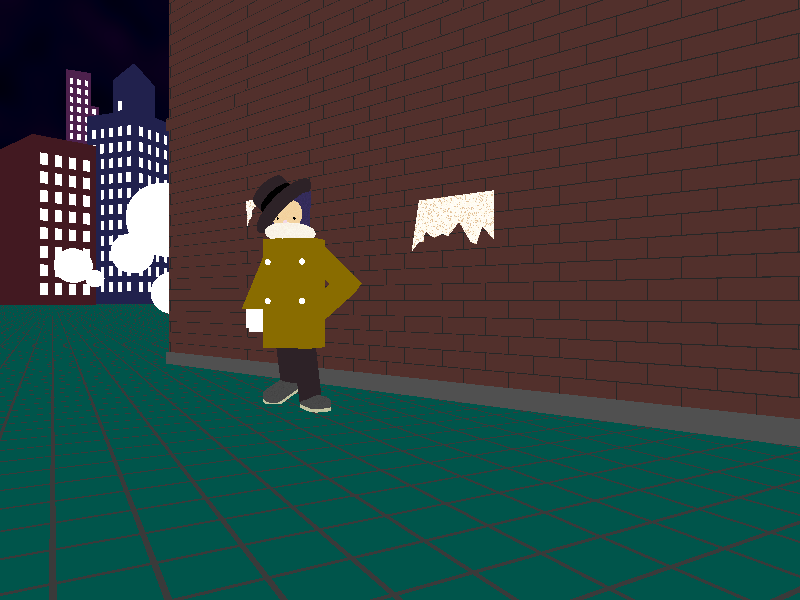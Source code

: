 //*****************************************
//Trabalho para aula de computação gráfica
//Tema: Billy Bat
//Alunos: Vitor Fabre Eltermann
//        Vinicius Anastácio
//        Rodrigo da Silva Ghiorzi
//        Ricardo Taruhn Duarte
//*****************************************
#include "colors.inc"
#include "textures.inc"
#include "shapes.inc"
#include "glass.inc"
#include "stones.inc"    
#include "skies.inc"     
#include "colors.inc"
#include "textures.inc"
#include "glass.inc"
#include "metals.inc"
#include "golds.inc"
#include "stones.inc"
#include "woods.inc"
#include "shapes.inc"
#include "shapes2.inc"
#include "functions.inc"
#include "math.inc"
#include "transforms.inc" 

#declare paper = texture {
  pigment { granite
    color_map {
     [0 color rgb <1,0.98,0.95>]
     [0.2 color rgb <1,0.98,0.95>]
     [0.21 color rgb <1,0.96,0.83>]
     [0.3 color rgb <1,0.96,0.83>]
     [0.4 0.5 color rgb <1,0.98,0.95> color rgb <1,0.98,0.95>]
     [0.51 0.6 color rgb <.77,0.54,0.33> color rgb <.77,0.54,0.33>]
     [0.61 0.9 color rgb <1,0.96,0.83> color rgb <1,0.96,0.83>]
     [0.91 color rgb <.77,0.54,0.33>]
     [1 color rgb <.77,0.54,0.33>]
    }
  scale 0.5
  }
}
texture { pigment { color rgbt <1,0.96,0.83,0.1>}
  normal { leopard 1 turbulence 1.7 scale 0.01 }
}

//luz geral
light_source { <-300, 300, -300> color rgb <0.3, 0.3, 0.3> shadowless}

// chão
#declare RasterScale = 1.0;
#declare RasterHalfLine  = 0.035;  
#declare RasterHalfLineZ = 0.035; 
//-------------------------------------------------------------------------
#macro Raster(RScale, HLine) 
       pigment{ gradient x scale RScale
                color_map{[0.000   color rgbt<0.07,0.07,0.07,0>*0.6]
                          [0+HLine color rgbt<0.07,0.07,0.07,0>*0.6]
                          [0+HLine color rgbt<0.07,0.07,0.07,1>]
                          [1-HLine color rgbt<0.07,0.07,0.07,1>]
                          [1-HLine color rgbt<0.07,0.07,0.07,0>*0.6]
                          [1.000   color rgbt<0.07,0.07,0.07,0>*0.6]} }
 #end// of Raster(RScale, HLine)-macro    
//-------------------------------------------------------------------------
    

plane { <0,1,0>, 0    // plane with layered textures
        texture {
                  pigment{color rgb <0,0.09,0.07>}
                  finish {ambient 0.45 diffuse 0.85
                    specular 0.1
                    roughness 0.5
                    reflection 0.01}}
                  normal {wrinkles 0.2
                    scale 0.1}
        texture { Raster(RasterScale,RasterHalfLine ) rotate<0,0,0> }
        texture { Raster(RasterScale,RasterHalfLineZ) rotate<0,90,0>}
        rotate<0,0,0>
        
        rotate y*60
}



//camera
camera{
    location <0, 3, -20>
    look_at <0, 3, 0>
}    


//holofote
union{
    difference{
        cylinder {
           <0, 3, 0>,     // Center of one end
           <0, 3, 10>,     // Center of other end
           2.51            // Radius
        }
        cylinder {
            <0, 3, 1>,     // Center of one end
            <0, 3, 11>,     // Center of other end
            2.5            // Radius
        }
        texture {
            Metal
            finish {
                phong 5 phong_size 300
                reflection 1
            }
        }
    }
    
    cylinder {
        <0, 3, 10>,     // Center of one end
        <0, 3, 11>,     // Center of other end
        2.51           // Radius
        interior {
            caustics 2.0
            ior 3.5
        }
        texture {
            T_Glass4
            pigment {color White filter 0.85}
            finish {
                phong 2 phong_size 100
                reflection 0.30
            }
        }
    }
    
    sphere{
        <0, 3, 2>,2
        interior {
             caustics 2.0
             ior 3.5
        }
        texture {
            T_Glass4
            pigment {color White filter 0.85}
            finish {
                phong 2 phong_size 100
                reflection 0.30
            }
        } 
    }
    
    //luz
    light_source { <0, 3, 2> color rgb <4.4, 4.4, 2.2>
        fade_distance 5
        fade_power 0.5
    }
    rotate y*20 
    rotate x*17
    translate x*-17
    translate y*7
    translate z*-40
    
}       
  
//céu
sky_sphere {
    pigment {
        bozo
        color_map {
            [0.0 rgb <0.005, 0.0, 0.015>]
            [0.4 rgb <0.002, 0.0, 0.01>]
            [0.6 rgb <0.0, 0.0, 0.01>]
            [1.0 rgb 0.0]
        }
        scale 0.05
    }
}

//prédio da frente
union{
    box {
        <-0.9, 0, 99.9>, 
        <99.9, 100,-0.3>  
        
        texture {
            pigment { brick color rgb<0.02, 0.02, 0.02>, rgb<0.085, 0.03, 0.025>
                brick_size <3, 1, 2> mortar 0.05
            }
            finish {
                diffuse 1
            }
            normal {
                wrinkles 0.5
                scale 0.3
            }
            scale 0.5
        }
    }       
    
    box {
       <-1, 11, 100>,  
       <100,11.55,-0.4>  
       
       texture {
            pigment { brick color rgb<0.02, 0.02, 0.02>, rgb<0.085, 0.03, 0.025>
                brick_size <3, 1, 2> mortar 0.05
            }
            finish {
                diffuse 1
            }
            normal {
                wrinkles 0.5
                scale 0.3
            }
            scale 0.5
        }
        
    }
    
    //rodapé                       
    box {
       <-1, 0, 100>,  
       <100,0.55,-0.4>  
       
       texture {pigment{color rgb<0.08, 0.08, 0.08> }
             normal {
                wrinkles 0.8
                scale 0.3
             }          
       }
        
    }
    
    rotate y*40
    translate x*-10
    translate z*8
}
//***************
//prédios do fundo 
//*************** 
//prédio vermelho do fundo da esquerda
union{

    difference{
        box {
            <40, 0, 100>,  
            <76, 100, -0.35>  
        }
        //*************** 
        //buracos janelas
        #for (CntrX, 0, 3, 1)
            #for (CntrY, 0, 7, 1)
                box {
                    <44+(CntrX * 8), 83-(CntrY * 11), 5>,
                    <48+(CntrX * 8), 90-(CntrY * 11), -1>
                }
            #end
        #end
        
        //***************
        texture {
            pigment { color rgb<0.055, 0.01, 0.015>}
            finish {
                diffuse 1
            }
            normal {
                wrinkles 0.5
                scale 0.3
            }
            scale 0.5
        }
    }
    
    //***************
    #for (CntrX, 0, 3, 1)
        #for (CntrY, 0, 7, 1)
            //vidros janelas
            #if (!((CntrX = 2 & CntrY = 1) | (CntrX = 1 & CntrY = 2) | (CntrX = 3 & CntrY = 2) | (CntrX = 1 & CntrY = 5)
                    | (CntrX = 2 & CntrY = 5) | (CntrX = 3 & CntrY = 5) | (CntrX = 1 & CntrY = 6) | (CntrX = 2 & CntrY = 6)
                    | (CntrX = 3 & CntrY = 6) | (CntrX = 0 & CntrY = 7) | (CntrX = 2 & CntrY = 7)))
                light_source { <46+(CntrX * 8), 87.5-(CntrY * 11), 0> color rgb <10, 10, -1>
                    fade_distance 10
                    fade_power 50
                    jitter
                    looks_like{
                        box{
                            <-2, -4.5, 0>,
                            <2, 4.5, -0.35>
                            interior {
                                caustics 6.0
                                ior 3
                            }
                            texture {
                                T_Glass4
                                pigment {color rgb <1, 1, 1> filter 0.9}
                                finish {
                                    phong 1 phong_size 3
                                    reflection 0.01
                                }
                            }
                        }
                    }
                }
            #else
                box{
                    <44+(CntrX * 8), 83-(CntrY * 11), 0>,
                    <48+(CntrX * 8), 90-(CntrY * 11), -0.35>
                    interior {
                        caustics 6.0
                        ior 3
                    }
                    texture {
                        T_Glass4
                        pigment {color rgb <1, 1, 1> filter 0.95}
                        finish {
                            phong 1 phong_size 3
                            reflection 0.01
                        }
                    }
                } 
            #end    
        #end
    #end
    //***************
    //sombra no topo
    light_source{
        <60, 120, -50> color rgb <-0.2, -0.05, -0.05>
        fade_distance 63
        fade_power 40
    }
    //***************
    rotate y*-50
    translate z*300
    translate x*-240
}

//***************
//prédio roxo do fundo
union{
    difference{
        box {
            <0, 0, -0.35>,  
            <36, 280, 50>   
        }
        box {
            <27, 240, -1>
            <37, 281, 51>
        }
        //*************** 
        //buracos janelas
        #for (CntrX, 0, 3, 1)
            #for (CntrY, 0, 6, 1)
                box {
                    <4+(CntrX * 8), 263-(CntrY * 11), 5>,
                    <8+(CntrX * 8), 270-(CntrY * 11), -1>
                }
            #end
        #end
        
        //***************
        texture {
            pigment { color rgb<0.075, 0.015, 0.075>}
            finish {
                diffuse 1
            }
            normal {
                wrinkles 0.5
                scale 0.3
            }
            scale 0.5
        }
    }
    
    //***************
    #for (CntrX, 0, 3, 1)
        #for (CntrY, 0, 6, 1)
            //vidros janelas
            #if (!((CntrX = 3 & CntrY = 0) | (CntrX = 0 & CntrY = 1) | (CntrX = 3 & CntrY = 1) | (CntrX = 1 & CntrY = 2)
                    | (CntrX = 3 & CntrY = 2) | (CntrX = 1 & CntrY = 3) | (CntrX = 2 & CntrY = 4) | (CntrX = 3 & CntrY = 4)
                    | (CntrX = 2 & CntrY = 5) | (CntrX = 3 & CntrY = 5) | (CntrX = 0 & CntrY = 6) | (CntrX = 2 & CntrY = 6)
                    | (CntrX = 3 & CntrY = 6)))
                light_source { <6+(CntrX * 8), 267.5-(CntrY * 11), 0> color rgb <10, 10, -1>
                    fade_distance 10
                    fade_power 50
                    jitter
                    looks_like{
                        box{
                            <-2, -4.5, 0>,
                            <2, 4.5, -0.35>
                            interior {
                                caustics 6.0
                                ior 3
                            }
                            texture {
                                T_Glass4
                                pigment {color rgb <1, 1, 1> filter 0.9}
                                finish {
                                    phong 1 phong_size 3
                                    reflection 0.01
                                }
                            }
                        }
                    }
                }
            #else
                #if (!((CntrX = 3 & CntrY = 0) | (CntrX = 3 & CntrY = 1) | (CntrX = 3 & CntrY = 2)))
                    box{
                        <4+(CntrX * 8), 263-(CntrY * 11), 0>,
                        <8+(CntrX * 8), 270-(CntrY * 11), -0.35>
                        interior {
                            caustics 6.0
                            ior 3
                        }
                        texture {
                            T_Glass4
                            pigment {color rgb <1, 1, 1> filter 0.95}
                            finish {
                                phong 1 phong_size 3
                                reflection 0.01
                            }
                        }
                    }
                #end 
            #end    
        #end
    #end
    //***************
    //sombra no topo
    light_source{
        <15, 300, -50> color rgb <-0.3, -0.08, -0.18>
        fade_distance 63
        fade_power 40
    }
    //***************
    rotate y*-29
    translate z*700
    translate x*-400
}

//***************
//prédio azul do fundo da direita
union{
    //***************
    difference{
        union{
            //parte inferior
            box {
                <0, 0, 0>,  
                <44, 136, 44>   
            }
            //parte superior
            box {
                <32, 136, 32>
                <12, 165, 12>
            }
            //pirâmide do topo
            object {
                union {
                    object{polygon { 5, <12,165,12>, <32,165,12>, <32,165,32>, <12,165,32>, <12,165,12> }}
                    object{polygon { 4, <12,165,12>, <32,165,12>, <22,180,22>, <12,165,12> }} 
                    object{polygon { 4, <32,165,12>, <32,165,32>, <22,180,22>, <32,165,12> }} 
                    object{polygon { 4, <32,165,32>, <12,165,32>, <22,180,22>, <32,165,32> }} 
                    object{polygon { 4, <12,165,32>, <12,165,12>, <22,180,22>, <12,165,32> }}
                }
            }
        }
        //*************** 
        //buracos janelas parte inferior
        #for (CntrX, 0, 4, 1)
            #for (CntrY, 0, 10, 1)
                box {
                    <5, 119-(CntrY * 11), 4+(CntrX * 8)>,
                    <-1, 126-(CntrY * 11), 8+(CntrX * 8)>
                }
                box {
                    <4+(CntrX * 8), 119-(CntrY * 11), 5>,
                    <8+(CntrX * 8), 126-(CntrY * 11), -1>
                }
            #end
        #end
        //buracos janelas parte superior
        #for (CntrX, 0, 1, 1)
            #for (CntrY, 0, 1, 1)
                box {
                    <17, 153-(CntrY * 11), 16+(CntrX * 8)>,
                    <11, 160-(CntrY * 11), 20+(CntrX * 8)>
                }
                box {
                    <16+(CntrX * 8), 153-(CntrY * 11), 17>,
                    <20+(CntrX * 8), 160-(CntrY * 11), 11>
                }
            #end
        #end
    
        //***************
        texture {
            pigment { color rgb<0.015, 0.015, 0.075>}
            finish {
                diffuse 1
            }
            normal {
                wrinkles 0.5
                scale 0.3
            }
            scale 0.5
        }
    }
    //*************** 
    //vidros das janelas
    //parte inferior
    #for (CntrX, 0, 4, 1)
        #for (CntrY, 0, 10, 1)
            //parede esquerda
            #if (!((CntrY = 1 & CntrX = 3) | (CntrY = 3 & CntrX = 0) | (CntrY = 3 & CntrX = 2) | (CntrY = 4 & CntrX = 2)))
                light_source { <0.35, 122.5-(CntrY * 11), 6+(CntrX * 8)> color rgb <10, 10, -1>
                    fade_distance 10
                    fade_power 50
                    jitter
                    looks_like{
                        box{
                            <0.5, -4.5, -2>,
                            <0.35, 4.5, 2>
                            interior {
                                caustics 6.0
                                ior 3
                            }
                            texture {
                                T_Glass4
                                pigment {color rgb <1, 1, 1> filter 0.9}
                                finish {
                                    phong 1 phong_size 3
                                    reflection 0.01
                                }
                            }
                        }
                    }
                }
            #else
                box{
                    <0.5, 119-(CntrY * 11), 4+(CntrX * 8)>,
                    <0.35, 126-(CntrY * 11), 8+(CntrX * 8)>
                    interior {
                        caustics 6.0
                        ior 3
                    }
                    texture {
                        T_Glass4
                        pigment {color rgb <1, 1, 1> filter 0.95}
                        finish {
                            phong 1 phong_size 3
                            reflection 0.01
                        }
                    }
                }
            #end
            //parede direita
            #if (!((CntrY = 1 & CntrX = 1) | (CntrY = 2 & CntrX = 2)))
                light_source { <6+(CntrX * 8), 122.5-(CntrY * 11), 0.35> color rgb <10, 10, -1>
                    fade_distance 10
                    fade_power 50
                    jitter
                    looks_like{
                        box{
                            <-2, -4.5, 0.5>,
                            <2, 4.5, 0.35>
                            interior {
                                caustics 6.0
                                ior 3
                            }
                            texture {
                                T_Glass4
                                pigment {color rgb <1, 1, 1> filter 0.9}
                                finish {
                                    phong 1 phong_size 3
                                    reflection 0.01
                                }
                            }
                        }
                    }
                }
            #else
                box{
                    <4+(CntrX * 8), 119-(CntrY * 11), 0.5>,
                    <8+(CntrX * 8), 126-(CntrY * 11), 0.35>
                    interior {
                        caustics 6.0
                        ior 3
                    }
                    texture {
                        T_Glass4
                        pigment {color rgb <1, 1, 1> filter 0.95}
                        finish {
                            phong 1 phong_size 3
                            reflection 0.01
                        }
                    }
                }    
            #end    
        #end
    #end
    //parte superior
    #for (CntrX, 0, 1, 1)
        #for (CntrY, 0, 1, 1)
            //parede esquerda
            #if (!(CntrX = 1 & CntrY = 1))
                light_source { <12.35, 156.5-(CntrY * 11), 18+(CntrX * 8)> color rgb <10, 10, -1>
                    fade_distance 10
                    fade_power 50
                    jitter
                    looks_like{
                        box{
                            <12.5, -4.5, -2>,
                            <12.35, 4.5, 2>
                            interior {
                                caustics 6.0
                                ior 3
                            }
                            texture {
                                T_Glass4
                                pigment {color rgb <1, 1, 1> filter 0.9}
                                finish {
                                    phong 1 phong_size 3
                                    reflection 0.01
                                }
                            }
                        }
                    }
                }
            #else
                box{
                    <12.5, 153-(CntrY * 11), 16+(CntrX * 8)>,
                    <12.35, 160-(CntrY * 11), 20+(CntrX * 8)>
                    interior {
                        caustics 6.0
                        ior 3
                    }
                    texture {
                        T_Glass4
                        pigment {color rgb <1, 1, 1> filter 0.95}
                        finish {
                            phong 1 phong_size 3
                            reflection 0.01
                        }
                    }
                }
            #end
            //parede direita
            #if (true)
                light_source { <18+(CntrX * 8), 156.5-(CntrY * 11), 12.35> color rgb <10, 10, -1>
                    fade_distance 10
                    fade_power 50
                    jitter
                    looks_like{
                        box{
                            <-2, -4.5, 12.5>,
                            <2, 4.5, 12.35>
                            interior {
                                caustics 6.0
                                ior 3
                            }
                            texture {
                                T_Glass4
                                pigment {color rgb <1, 1, 1> filter 0.9}
                                finish {
                                    phong 1 phong_size 3
                                    reflection 0.01
                                }
                            }
                        }
                    }
                }
            #else
                box{
                    <16+(CntrX * 8), 152-(CntrY * 11), 12.5>,
                    <20+(CntrX * 8), 160-(CntrY * 11), 12.35>
                    interior {
                        caustics 6.0
                        ior 3
                    }
                    texture {
                        T_Glass4
                        pigment {color rgb <1, 1, 1> filter 0.95}
                        finish {
                            phong 1 phong_size 3
                            reflection 0.01
                        }
                    }
                }    
            #end    
        #end
    #end
    //***************
    //sombra no topo
    light_source{
        <-25, 190, -5> color rgb <-0.3, -0.18, -0.28>
        fade_distance 63
        fade_power 40
    }
    //***************
    rotate y*-70
    translate z*400
    translate x*-185
}

//***************
//bolas de luz
light_source
{ <-35, 15, 70> color rgb 2*<1, 1, 0.5>
    fade_distance 10
    fade_power 40
    looks_like
    {   
        sphere
        { <0,0,0>,5.5
            pigment { rgb <1, 1, 1> filter 0.5}
            hollow
            interior { 
                media {
                    scattering { 1, 0.07 extinction 0.01 }
                    samples 30,100
                }
            }
        }
        
    }
}

light_source
{ <-32, 4, 65> color rgb 2*<1, 1, 0.5>
    fade_distance 10
    fade_power 40
    looks_like
    {   
        sphere
        { <0,0,0>,3
            pigment { rgb <1, 1, 1> filter 0.5}
            hollow
            interior { 
                media {
                    scattering { 1, 0.07 extinction 0.01 }
                    samples 30,100
                }
            }
        }
        
    }
}

light_source
{ <-40, 10, 70> color rgb 2*<1, 1, 0.5>
    fade_distance 10
    fade_power 40
    looks_like
    {   
        sphere
        { <0,0,0>,3
            pigment { rgb <1, 1, 1> filter 0.5}
            hollow
            interior { 
                media {
                    scattering { 1, 0.07 extinction 0.01 }
                    samples 30,100
                }
            }
        }
        
    }
}

light_source
{ <-35.5, 5.5, 50> color rgb 2*<1, 1, 0.5>
    fade_distance 10
    fade_power 40
    looks_like
    {   
        sphere
        { <0,0,0>,1
            pigment { rgb <1, 1, 1> filter 0.5}
            hollow
            interior { 
                media {
                    scattering { 1, 0.07 extinction 0.01 }
                    samples 30,100
                }
            }
        }
        
    }
}


light_source
{ <-38, 7, 50> color rgb 2*<1, 1, 0.5>
    fade_distance 10
    fade_power 40
    looks_like
    {   
        sphere
        { <0,0,0>,2
            pigment { rgb <1, 1, 1> filter 0.5}
            hollow
            interior { 
                media {
                    scattering { 1, 0.07 extinction 0.01 }
                    samples 30,100
                }
            }
        }
        
    }
}  
       
 //papel esquerdo
 object {
     union {
           object{polygon 
           { 18, <-0.6,  0,-8>  , <-0.6,0.5,-8> , <-0.65,0.55,-8>  ,   <-0.7,  1, -8>,    
                <-0.2,  1.05,-8> , <0,  1,-8>    ,   <0.4,  1,-8>   ,   <0.3,  0.9,-8>,     
                <0.25, 0.85,-8> , <0.23,0.83,-8>,   <0,0.8,-8>     ,   <-0.2,0.7,-8>,
                <-0.25,0.65,-8> , <-0.3,0.6,-8> ,   <-0.3,0.4,-8>  ,   <-0.4,0.3,-8>,
                <-0.5,0.2,-8>   , <-0.6, 0, -8>
                }
           } 
           texture {paper}
      }       
      rotate y*35.8
      translate z*10.45
      translate y*6
      translate x*-1
    }
    //papel direito
    object {
     union {
           object{polygon 
           { 19, <0,  0,-8>      , <0.3, 1.6, -8> , <3, 1.6, -8>    , <3, 0.2, -8>,
                 <2.6, 0.6, -8>  , <2.4, 0.1, -8> , <2.2, 0.2, -8>  , <2, 0.5, -8>, 
                 <1.8, 0.8, -8>  , <1.6, 0.6, -8> , <1.4, 0.4, -8>  , <1.2, 0.5, -8>,
                 <0.9, 0.4, -8>  , <0.7, 0.5, -8> , <0.6, 0.6, -8>  , <0.5, 0.5, -8>,
                 <0.5, 0.3, -8>  , <0.3, 0.3, -8> , 
                 <0, 0, -8>
                }
           } 
           texture {paper}
      }       
      rotate y*40
      translate z*5
      translate y*4.5
      translate x*5.5
    }
union {

//cabeça
union{
    union{
        union{
            object{
                difference{
                    cylinder{<0, 1, 0>, <0, 3, 0>, 1}
                    cylinder{<0, 6, -1>, <0, 6, 1>, 1 scale<1, 0.5, 1>}
                    cylinder{<0, 1, -1>, <0, 1, 0.5>, 0.5 scale<1, 1.5, 1> rotate z*-10}
                    cylinder{<0, 1, -1>, <0, 1, 0.5>, 0.5 scale<1, 1.5, 1> rotate z*10}
                }
                texture {
                    pigment {
                        bozo
                        turbulence 0.25
                        color_map {
                            [0 rgb <0.05, 0.03, 0.14>]
                            [1 rgb <0.02, 0.02,  0.07 >]
                        }
                        scale 0.04
                    }
                    finish{ ambient 0.25 }
                }
            }
            object{
                intersection{
                    cylinder{<0, 1, 0>, <0, 3, 0>, 1}
                    union{
                        cylinder{<0, 1, -1>, <0, 1, 0.5>, 0.5 scale<1, 1.5, 1> rotate z*-10}
                        cylinder{<0, 1, -1>, <0, 1, 0.5>, 0.5 scale<1, 1.5, 1> rotate z*10}
                    }
                }
                texture {
                    pigment {
                        bozo
                        turbulence 0.25
                        color_map {
                            [0 rgb <0.9, 0.6, 0.3>]
                            [1 rgb <0.9, 0.7,  0.4>]
                        }
                        scale 0.04
                    }
                    finish{ ambient 0.25 }
                }
            }   
            object{
                union{
                    sphere{<0.4, 1.3, -0.83>, 0.1}
                    sphere{<-0.4, 1.3, -0.83>, 0.1}
                }   
            }
            object{
                sphere{<0, 1.5, 0>, 1 scale<1.3, 0.5, 1.3>}
                texture {
                    pigment {
                        bozo
                        turbulence 0.25
                        color_map {
                            [0 rgb <1, 1, 0.9>]
                            [1 rgb <0.9, 0.8,  0.7>]
                        }
                        scale 0.04
                    }
                    finish{ ambient 0.25 }
                }   
            }
            object{
                sphere{<0, 1.1, -1>, 0.1}
                pigment{color rgb<0.9, 0.7, 0.8>}
            }
            scale <0.5, 0.5, 0.5>
            rotate x*6
            rotate y*5
            translate z*-10
            translate y*4 
            translate x*-0.9
        
        }
        //chapeu
        union{
            object{
                cylinder{<0, 1, 0>, <0, 2, 0>, 1}
                texture {
                    pigment {
                        color rgb <0.026, 0.016, 0.02> 
                    }
                    finish{ ambient 0.25 }
                }       
            }
            
            object{
                cylinder{<0, 1, 0>, <0, 1.4, 0>, 1.01}
                texture {
                    pigment {
                        color rgb <0.00001, 0.00001, 0.00001> 
                    }
                    finish{ ambient 0.25 }
                }       
            }
            
            object{
                sphere{<0, 1.5, 0>, 1 scale<1.9, 0.5, 1.3>}
                texture {
                    pigment { color rgb <0.026, 0.016, 0.02> }
                    finish{ ambient 0.25 }
                }
            }
            
            scale <0.5, 0.5, 0.5>
            rotate x*6
            rotate y*5
            rotate z*45
            translate z*-10
            translate y*4.8 
            translate x*-0.8
            
        }  
        translate x*-0.45
        translate z*1.4
        translate y*0.1
    }
    //pernas
    union{
        //sapatos
        union{
            //sapato direito
            union{
                union{
                    difference{
                        union{
                            cylinder{<0, 1, 0>, <0, 1, 3>, 1 translate x*1}
                            sphere{<1, 1, 0>, 1}
                            intersection{
                                cylinder{<0, 1, 1>, <0, 1, 4>, 1 translate x*1}
                                cylinder{<0, 1, 3>, <0, 2, 3>, 1 translate x*1}
                            }
                        }
                        box{<0, 0, -2>, <2, 1, 5>}
                    }
                    cylinder{<0, 0.5, 0>, <0, 1, 0>, 1 translate x*1}
                    cylinder{<0, 0.5, 3>, <0, 1, 3>, 1 translate x*1}
                    box{<0, 0.5, 0>, <2, 1, 3>}
                    
                    pigment{
                        crackle
                     scale .04
                     poly_wave .045
                     pigment_map {
                          [0 rgb 0]
                          [1 rgb .07]
                     }
                    }
                    finish{
                        diffuse 1
                        specular .75
                        roughness .035
                        ambient 0
                        reflection { .0075 .015
                            fresnel 1
                            metallic 0
                        }
                    }
                }
                union{
                    cylinder{<0, 0, 0>, <0, 0.5, 0>, 1 translate x*1}
                    cylinder{<0, 0, 3>, <0, 0.5, 3>, 1 translate x*1}
                    box{<0, 0, 0>, <2, 0.5, 3>}
                    
                    pigment{
                        crackle
                     scale .04
                     poly_wave .045
                     pigment_map {
                          [0 rgb <1, 1, 0.9>]
                          [1 rgb <0.5, 0.5, 0.3>]
                     }
                    }
                    finish{
                        diffuse 1
                        specular .75
                        roughness .035
                        ambient 0
                    }
                }
                                      
                scale <0.4, 0.25, 0.3>
                rotate y*-30
                translate z*-7.5
                translate x*-1
                
            }     
            
            //sapato esquerdo
            union{
                union{
                    difference{
                        union{
                            cylinder{<0, 1, 0>, <0, 1, 3>, 1 translate x*1}
                            sphere{<1, 1, 0>, 1}
                            intersection{
                                cylinder{<0, 1, 1>, <0, 1, 4>, 1 translate x*1}
                                cylinder{<0, 1, 3>, <0, 2, 3>, 1 translate x*1}
                            }
                        }
                        box{<0, 0, -2>, <2, 1, 5>}
                    }
                    cylinder{<0, 0.5, 0>, <0, 1, 0>, 1 translate x*1}
                    cylinder{<0, 0.5, 3>, <0, 1, 3>, 1 translate x*1}
                    box{<0, 0.5, 0>, <2, 1, 3>}
                    
                    pigment{
                        crackle
                     scale .04
                     poly_wave .045
                     pigment_map {
                          [0 rgb 0]
                          [1 rgb .07]
                     }
                    }
                    finish{
                        diffuse 1
                        specular .75
                        roughness .035
                        ambient 0
                        reflection { .0075 .015
                            fresnel 1
                            metallic 0
                        }
                    }
                }
                union{
                    cylinder{<0, 0, 0>, <0, 0.5, 0>, 1 translate x*1}
                    cylinder{<0, 0, 3>, <0, 0.5, 3>, 1 translate x*1}
                    box{<0, 0, 0>, <2, 0.5, 3>}
                    
                    pigment{
                        crackle
                     scale .04
                     poly_wave .045
                     pigment_map {
                          [0 rgb <1, 1, 0.9>]
                          [1 rgb <0.5, 0.5, 0.3>]
                     }
                    }
                    finish{
                        diffuse 1
                        specular .75
                        roughness .035
                        ambient 0
                    }
                }
                
                scale <0.4, 0.25, 0.3>
                rotate y*30
                rotate x*-23
                translate z*-5.5
                translate x*-3
                translate y*0.15
                
            }
        }   
        //calças  
        union{
            cylinder { 
                <-3,0,-4>,<-3,2,-4>, 0.4
                rotate x*-30 
                translate y*2.7
                translate z*-1.4
                translate x*0.88
            } 
            
            cylinder { 
                <0,0,-9>,<-0.3,2,-8.5>, 0.4
                    translate x*-1.07  
                    translate z*2.2
                    translate y*0.3
            } 
            texture { 
                pigment{ 
                    color rgb <0.026, 0.016, 0.02>
                }  
            }
        }
        scale 0.7
        translate z*-4.3
    }
    //braço esquerdo
    union{
        cylinder { 
            <1.3,3,-9>,<0.3,4,-9>, 0.3
            translate x*-1  
            translate z*0.4
            translate y*-0.05
        }
        cylinder { 
        <1.2,3,-9>,<0.3,4,-9>, 0.3
            rotate z*90
            translate x*3.2  
            translate z*0.4
            translate y*2
        }  
        texture { 
            pigment { 
                color rgb <0.25, 0.15, 0>
            }  
        } 
    }
    //braço direto
    difference{
        cylinder { 
            <0.6,2.3,-9>,<1.3,4,-9>, 0.3
            translate x*-3  
            translate z*0.6
        }
        box { <-5.00, 3.00, -3.00>, < -2.80, 4.00, 3.00> 
            scale 0.5
            translate z*-8.1
            translate y*0.5
            translate x*-0.5  
        }
        texture { 
            pigment { 
                color rgb <0.25, 0.15, 0>
            }  
        }
    }
    // mão 
    union{
        union{
            box { 
                <-4.00, 3.00, -1.00>,
                < -3.80, 4.00, -0.2>   
    
                texture { 
                    pigment{ 
                        color rgb<1.00, 1.00, 1.00> 
                    }  
                    finish { phong 1 reflection{ 0.00 metallic 0.00} } 
                } 
                scale <1,1,1> rotate<0,0,0> translate<0,0,0> 
            }             
        }
        // dedo    
        box { 
            <-3.20, 4.00, -1.00>,
            < -3.80, 2.80, -0.2>   
    
            texture { 
                pigment{ 
                    color rgb<1.00, 1.00, 1.00> 
                }  
                finish { phong 1 reflection{ 0.00 metallic 0.00} } 
            } 
            scale <1,1,1> rotate<0,0,0> translate<0,0,0> 
        } 
        scale 0.5
        translate z*-8.1
        translate y*0.5
        translate x*-0.5  
    }
     
    //corpo
    union {
        intersection{
            box { <-1, 3.6, -1.00>, < 0.6, 0.8, 0> }
            cylinder {<-0.2, 0.8, -0.5>,<-0.2, 3.6, -0.5>, 0.8}   
    
            texture {  
                pigment{ 
                    color rgb <0.25, 0.15, 0> 
                }
                scale <1,1,1> rotate<0,0,0> translate<0,0,0> 
            } 
        }
 
        sphere{
            <-0.7, 3, -1>,0.08
            texture {
                pigment {color White}
            } 
        }
    
        sphere{
            <0.25, 3, -1>,0.08
            texture {
                pigment {color White}
            } 
        }
    
        sphere{
            <-0.7, 2, -1>,0.08
            texture {
                pigment {color White}
            } 
        }
    
        sphere{
            <0.25, 2, -1>,0.08
            texture {
                pigment {color White}
            } 
        }             
        rotate y*15
        translate x*-0.95
        translate y*0.7 
        translate z*-8
        }
    }
    translate x*-1.5
    translate z*6
    scale 1.1
}
